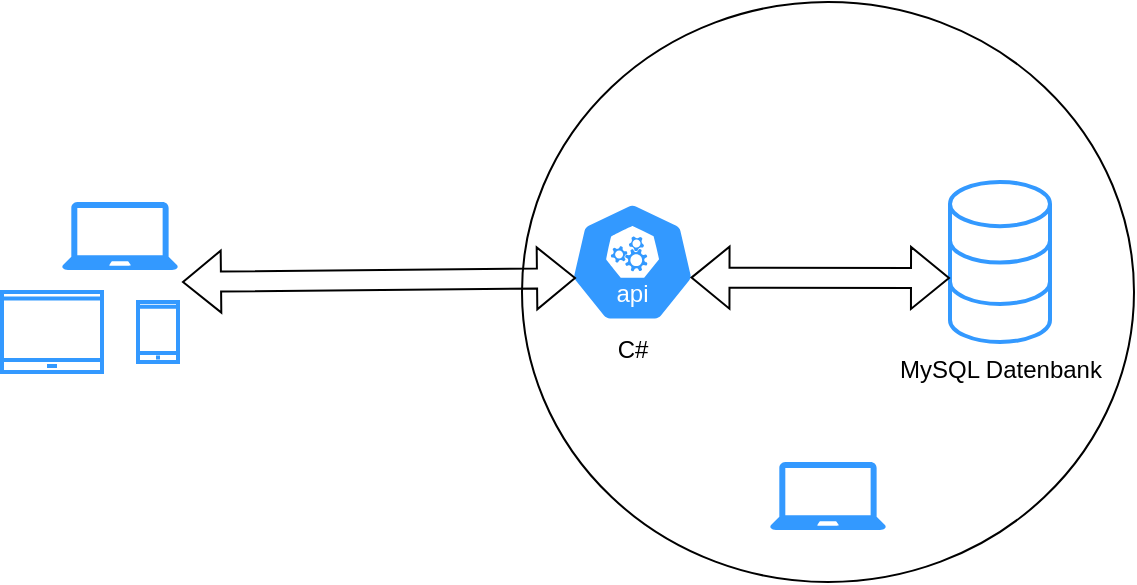 <mxfile version="26.0.15">
  <diagram name="Seite-1" id="Uhe9Dqbko0n4Iin2S7LV">
    <mxGraphModel dx="1150" dy="622" grid="1" gridSize="10" guides="1" tooltips="1" connect="1" arrows="1" fold="1" page="1" pageScale="1" pageWidth="827" pageHeight="1169" math="0" shadow="0">
      <root>
        <mxCell id="0" />
        <mxCell id="1" parent="0" />
        <mxCell id="rkKOUDJ0aLy_YB_cvtWe-9" value="" style="sketch=0;pointerEvents=1;shadow=0;dashed=0;html=1;strokeColor=none;fillColor=#3399FF;labelPosition=center;verticalLabelPosition=bottom;verticalAlign=top;outlineConnect=0;align=center;shape=mxgraph.office.devices.laptop;" vertex="1" parent="1">
          <mxGeometry x="270" y="300" width="58" height="34" as="geometry" />
        </mxCell>
        <mxCell id="rkKOUDJ0aLy_YB_cvtWe-10" value="" style="html=1;verticalLabelPosition=bottom;align=center;labelBackgroundColor=#ffffff;verticalAlign=top;strokeWidth=2;strokeColor=#3399FF;shadow=0;dashed=0;shape=mxgraph.ios7.icons.smartphone;fillColor=none;" vertex="1" parent="1">
          <mxGeometry x="308" y="350" width="20" height="30" as="geometry" />
        </mxCell>
        <mxCell id="rkKOUDJ0aLy_YB_cvtWe-11" value="" style="html=1;verticalLabelPosition=bottom;align=center;labelBackgroundColor=#ffffff;verticalAlign=top;strokeWidth=2;strokeColor=#3399FF;shadow=0;dashed=0;shape=mxgraph.ios7.icons.smartphone;fillColor=none;" vertex="1" parent="1">
          <mxGeometry x="240" y="345" width="50" height="40" as="geometry" />
        </mxCell>
        <mxCell id="rkKOUDJ0aLy_YB_cvtWe-5" value="" style="ellipse;whiteSpace=wrap;html=1;" vertex="1" parent="1">
          <mxGeometry x="500" y="200" width="306" height="290" as="geometry" />
        </mxCell>
        <mxCell id="rkKOUDJ0aLy_YB_cvtWe-1" value="MySQL Datenbank" style="html=1;verticalLabelPosition=bottom;align=center;labelBackgroundColor=#ffffff;verticalAlign=top;strokeWidth=2;strokeColor=#3399FF;shadow=0;dashed=0;shape=mxgraph.ios7.icons.data;" vertex="1" parent="1">
          <mxGeometry x="714" y="290" width="50" height="80" as="geometry" />
        </mxCell>
        <mxCell id="rkKOUDJ0aLy_YB_cvtWe-2" value="C#" style="aspect=fixed;sketch=0;html=1;dashed=0;whitespace=wrap;verticalLabelPosition=bottom;verticalAlign=top;fillColor=#3399FF;strokeColor=#ffffff;points=[[0.005,0.63,0],[0.1,0.2,0],[0.9,0.2,0],[0.5,0,0],[0.995,0.63,0],[0.72,0.99,0],[0.5,1,0],[0.28,0.99,0]];shape=mxgraph.kubernetes.icon2;kubernetesLabel=1;prIcon=api" vertex="1" parent="1">
          <mxGeometry x="524" y="300" width="62.5" height="60" as="geometry" />
        </mxCell>
        <mxCell id="rkKOUDJ0aLy_YB_cvtWe-3" value="" style="shape=flexArrow;endArrow=classic;startArrow=classic;html=1;rounded=0;exitX=0.964;exitY=0.63;exitDx=0;exitDy=0;exitPerimeter=0;" edge="1" parent="1" source="rkKOUDJ0aLy_YB_cvtWe-2">
          <mxGeometry width="100" height="100" relative="1" as="geometry">
            <mxPoint x="584" y="470" as="sourcePoint" />
            <mxPoint x="714" y="338" as="targetPoint" />
          </mxGeometry>
        </mxCell>
        <mxCell id="rkKOUDJ0aLy_YB_cvtWe-4" value="" style="sketch=0;pointerEvents=1;shadow=0;dashed=0;html=1;strokeColor=none;fillColor=#3399FF;labelPosition=center;verticalLabelPosition=bottom;verticalAlign=top;outlineConnect=0;align=center;shape=mxgraph.office.devices.laptop;" vertex="1" parent="1">
          <mxGeometry x="624" y="430" width="58" height="34" as="geometry" />
        </mxCell>
        <mxCell id="rkKOUDJ0aLy_YB_cvtWe-7" value="" style="shape=flexArrow;endArrow=classic;startArrow=classic;html=1;rounded=0;" edge="1" parent="1">
          <mxGeometry width="100" height="100" relative="1" as="geometry">
            <mxPoint x="330" y="340" as="sourcePoint" />
            <mxPoint x="527" y="338" as="targetPoint" />
          </mxGeometry>
        </mxCell>
      </root>
    </mxGraphModel>
  </diagram>
</mxfile>
